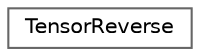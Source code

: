 digraph "类继承关系图"
{
 // LATEX_PDF_SIZE
  bgcolor="transparent";
  edge [fontname=Helvetica,fontsize=10,labelfontname=Helvetica,labelfontsize=10];
  node [fontname=Helvetica,fontsize=10,shape=box,height=0.2,width=0.4];
  rankdir="LR";
  Node0 [id="Node000000",label="TensorReverse",height=0.2,width=0.4,color="grey40", fillcolor="white", style="filled",URL="$class_tensor_reverse.html",tooltip="Tensor reverse elements class."];
}

